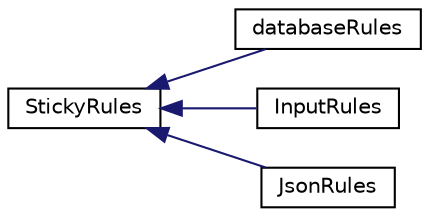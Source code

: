 digraph "Graphical Class Hierarchy"
{
  edge [fontname="Helvetica",fontsize="10",labelfontname="Helvetica",labelfontsize="10"];
  node [fontname="Helvetica",fontsize="10",shape=record];
  rankdir="LR";
  Node0 [label="StickyRules",height=0.2,width=0.4,color="black", fillcolor="white", style="filled",URL="$class_zest_1_1_validation_1_1_sticky_rules.html"];
  Node0 -> Node1 [dir="back",color="midnightblue",fontsize="10",style="solid",fontname="Helvetica"];
  Node1 [label="databaseRules",height=0.2,width=0.4,color="black", fillcolor="white", style="filled",URL="$class_zest_1_1_validation_1_1database_rules.html"];
  Node0 -> Node2 [dir="back",color="midnightblue",fontsize="10",style="solid",fontname="Helvetica"];
  Node2 [label="InputRules",height=0.2,width=0.4,color="black", fillcolor="white", style="filled",URL="$class_zest_1_1_validation_1_1_input_rules.html"];
  Node0 -> Node3 [dir="back",color="midnightblue",fontsize="10",style="solid",fontname="Helvetica"];
  Node3 [label="JsonRules",height=0.2,width=0.4,color="black", fillcolor="white", style="filled",URL="$class_zest_1_1_validation_1_1_json_rules.html"];
}
